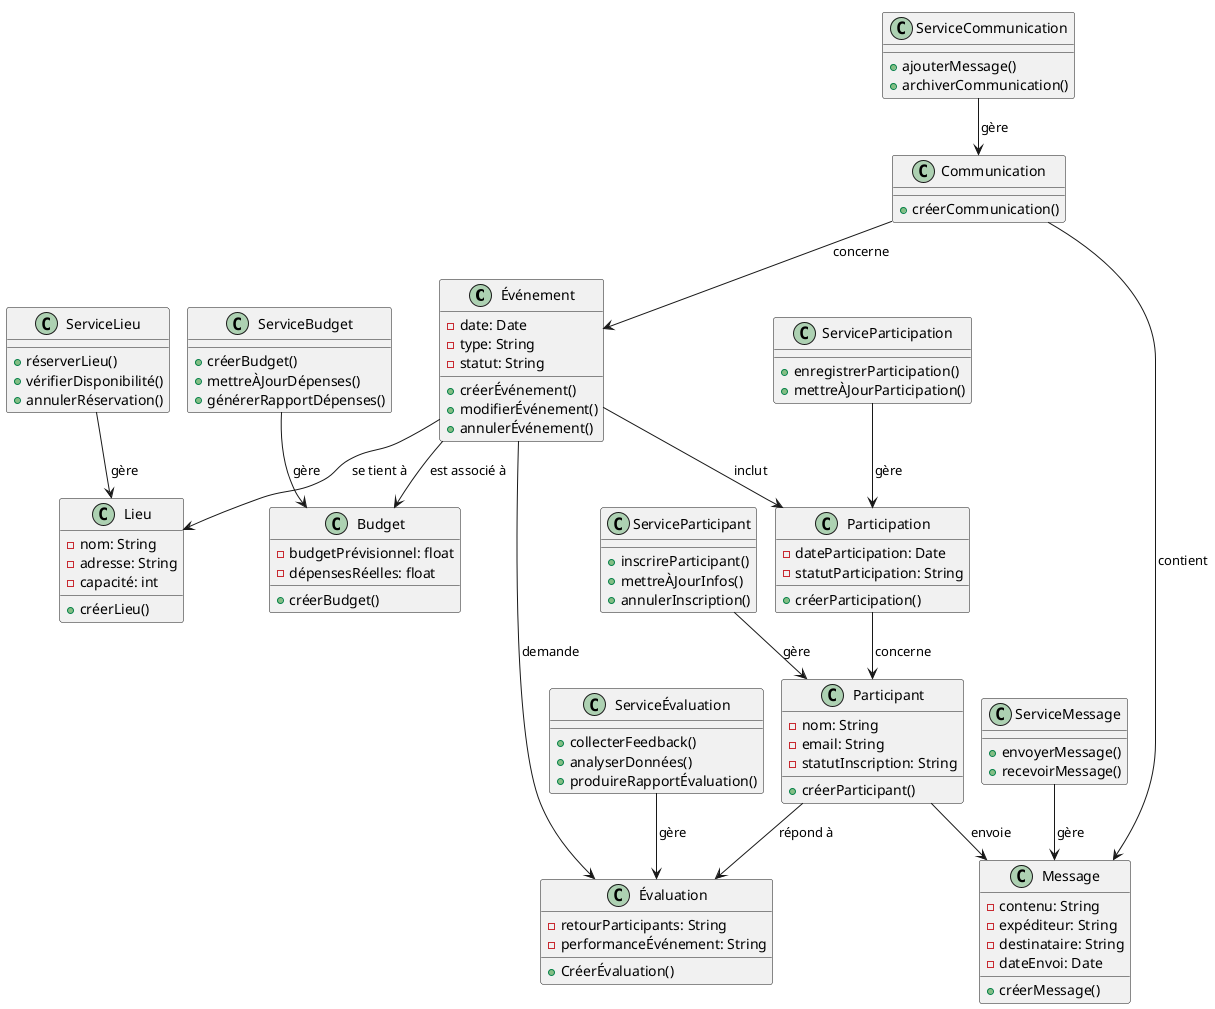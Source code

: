 @startuml
!pragma layout smetana
!define RECTANGLE class

' Classes Entités
RECTANGLE Événement {
    - date: Date
    - type: String
    - statut: String
    + créerÉvénement()
    + modifierÉvénement()
    + annulerÉvénement()
}

RECTANGLE Lieu {
    - nom: String
    - adresse: String
    - capacité: int
    + créerLieu()
}

RECTANGLE Participant {
    - nom: String
    - email: String
    - statutInscription: String
    + créerParticipant()
}

RECTANGLE Participation {
    - dateParticipation: Date
    - statutParticipation: String
    + créerParticipation()
}

RECTANGLE Communication {
    + créerCommunication()
}

RECTANGLE Message {
    - contenu: String
    - expéditeur: String
    - destinataire: String
    - dateEnvoi: Date
    + créerMessage()
}

RECTANGLE Budget {
    - budgetPrévisionnel: float
    - dépensesRéelles: float
    + créerBudget()
}

RECTANGLE Évaluation {
    - retourParticipants: String
    - performanceÉvénement: String
    + CréerÉvaluation()
}

' Classes de Service
RECTANGLE ServiceLieu {
    + réserverLieu()
    + vérifierDisponibilité()
    + annulerRéservation()
}

RECTANGLE ServiceParticipant {
    + inscrireParticipant()
    + mettreÀJourInfos()
    + annulerInscription()
}

RECTANGLE ServiceParticipation {
    + enregistrerParticipation()
    + mettreÀJourParticipation()
}

RECTANGLE ServiceCommunication {
    + ajouterMessage()
    + archiverCommunication()
}

RECTANGLE ServiceMessage {
    + envoyerMessage()
    + recevoirMessage()
}

RECTANGLE ServiceBudget {
    + créerBudget()
    + mettreÀJourDépenses()
    + générerRapportDépenses()
}

RECTANGLE ServiceÉvaluation {
    + collecterFeedback()
    + analyserDonnées()
    + produireRapportÉvaluation()
}

' Relations
Événement --> Lieu : se tient à
Événement --> Participation : inclut
Participation --> Participant : concerne
Participant --> Message : envoie
Participant --> Évaluation : répond à
Communication --> Message : contient
Événement --> Budget : est associé à
Événement --> Évaluation : demande
Communication --> Événement : concerne
ServiceLieu --> Lieu : gère
ServiceParticipant --> Participant : gère
ServiceParticipation --> Participation : gère
ServiceCommunication --> Communication : gère
ServiceMessage --> Message : gère
ServiceBudget --> Budget : gère
ServiceÉvaluation --> Évaluation : gère

@enduml
